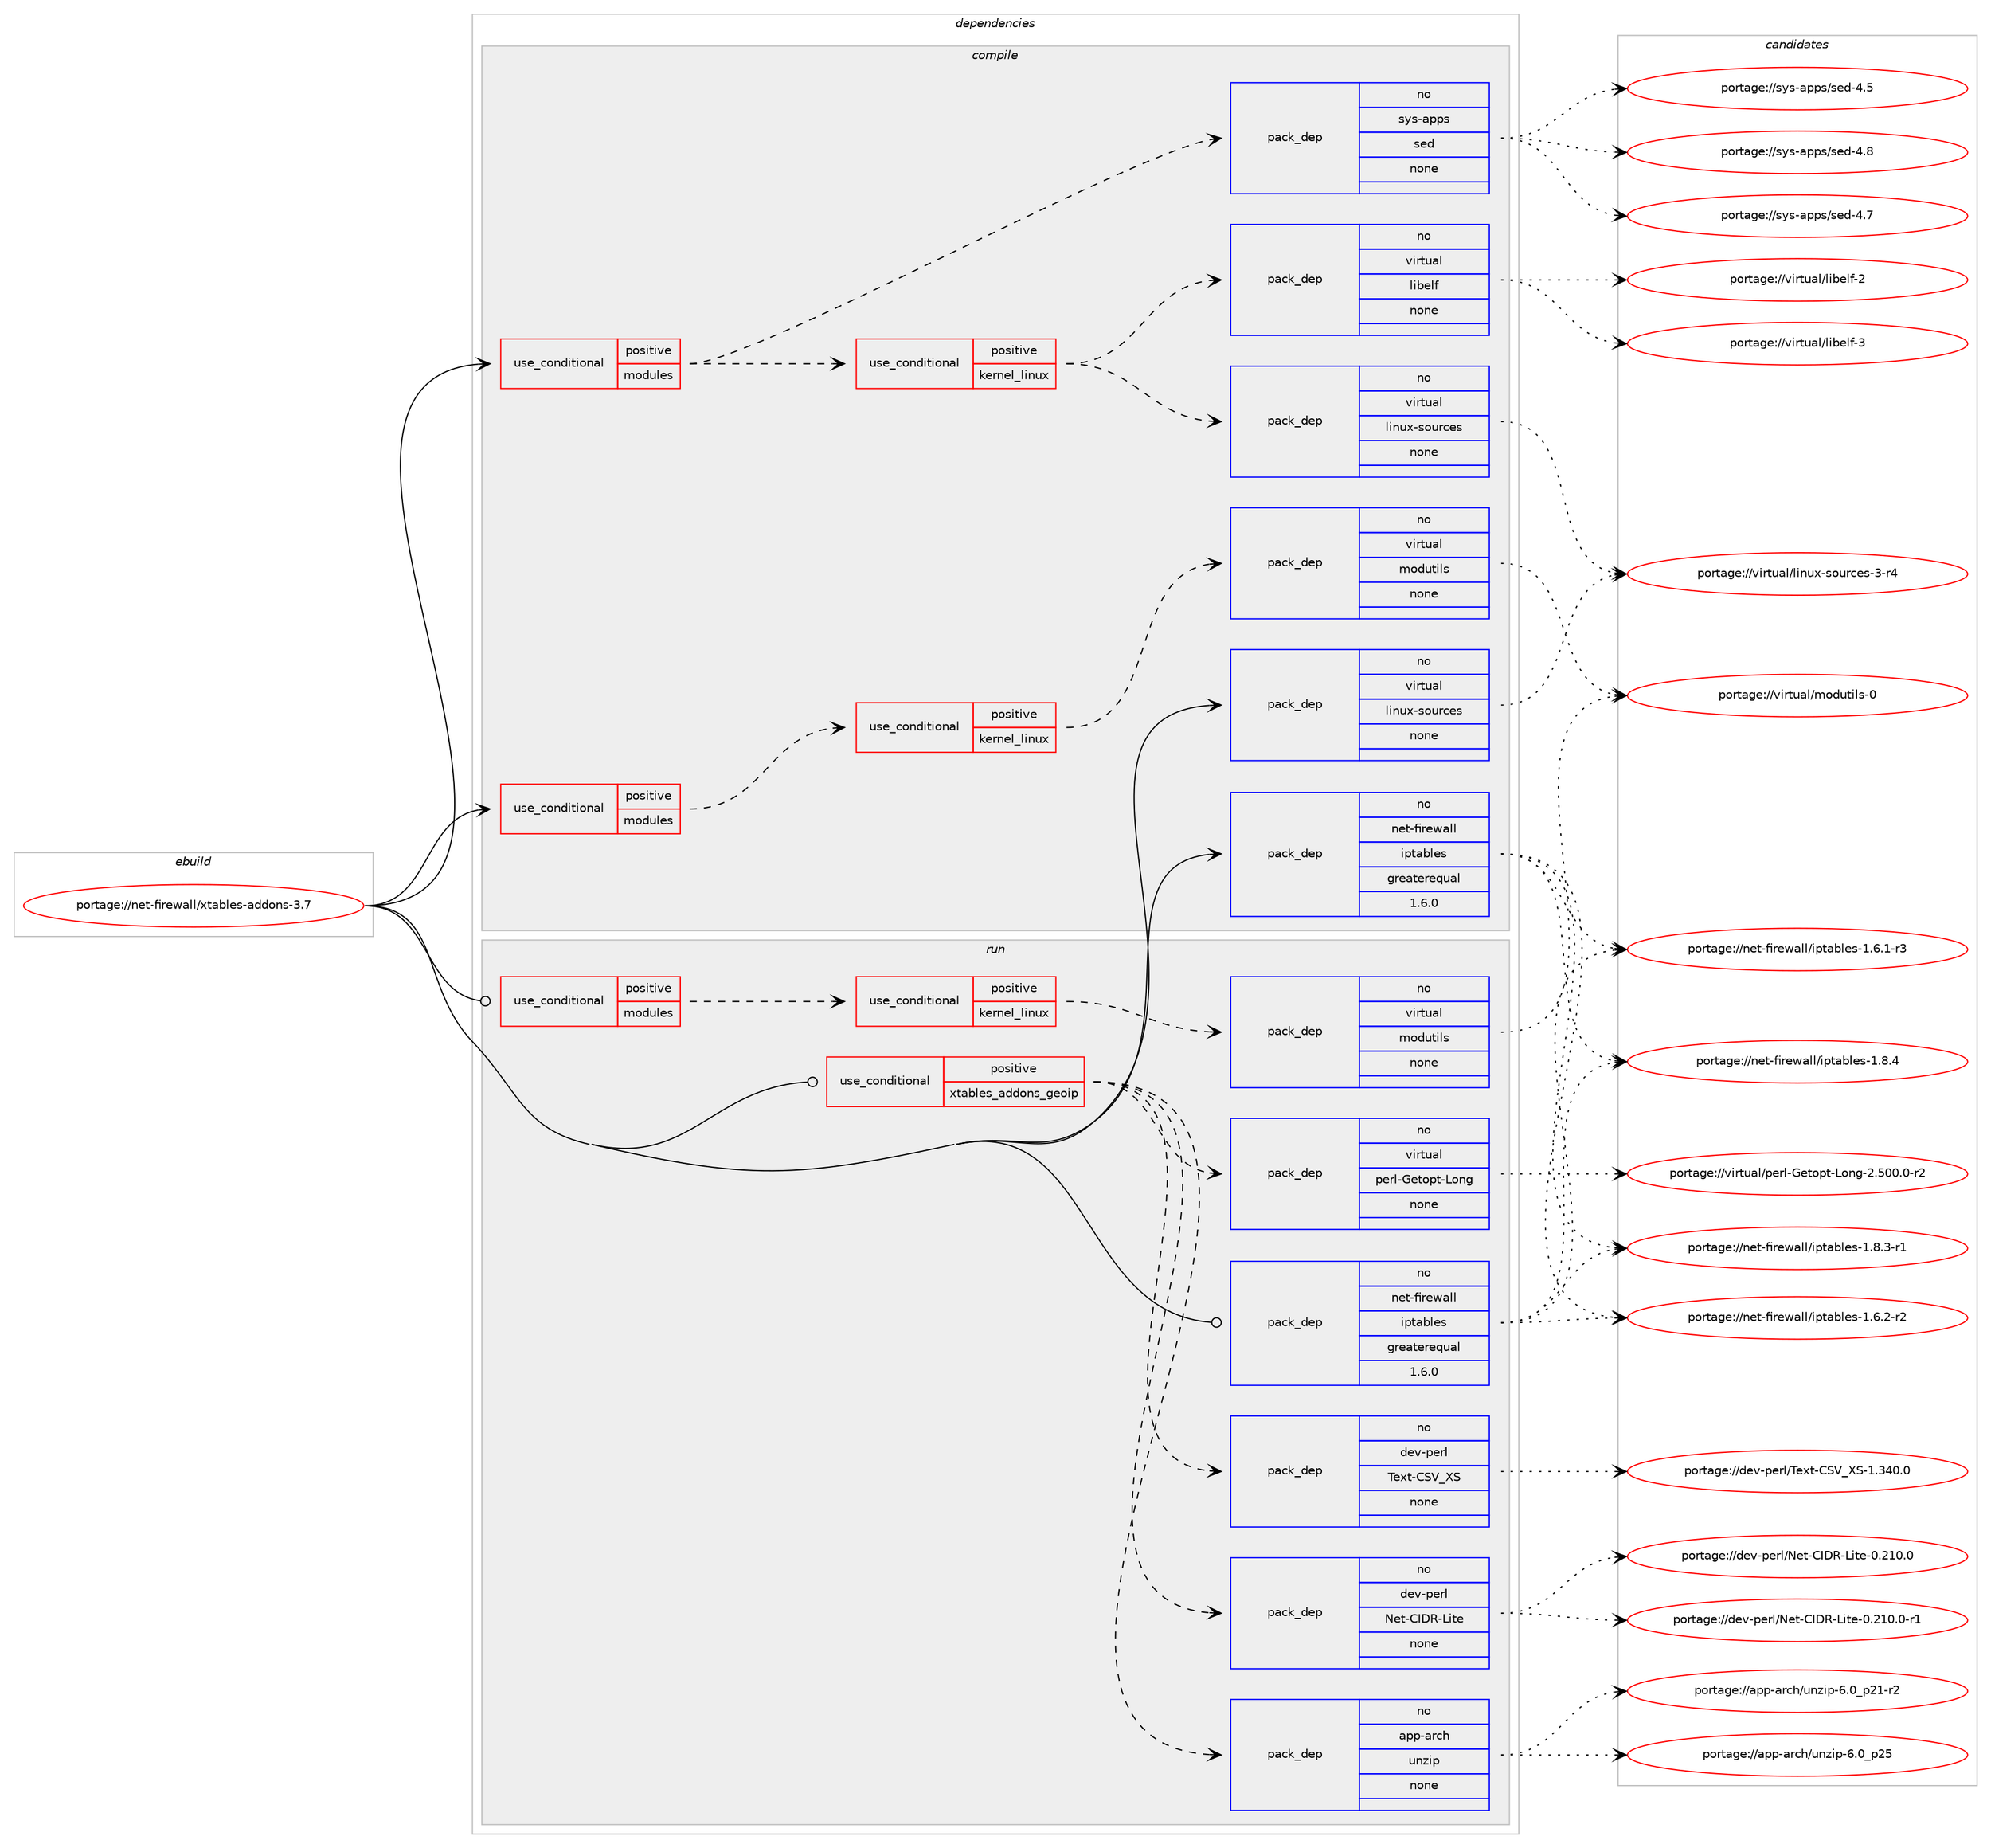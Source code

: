 digraph prolog {

# *************
# Graph options
# *************

newrank=true;
concentrate=true;
compound=true;
graph [rankdir=LR,fontname=Helvetica,fontsize=10,ranksep=1.5];#, ranksep=2.5, nodesep=0.2];
edge  [arrowhead=vee];
node  [fontname=Helvetica,fontsize=10];

# **********
# The ebuild
# **********

subgraph cluster_leftcol {
color=gray;
rank=same;
label=<<i>ebuild</i>>;
id [label="portage://net-firewall/xtables-addons-3.7", color=red, width=4, href="../net-firewall/xtables-addons-3.7.svg"];
}

# ****************
# The dependencies
# ****************

subgraph cluster_midcol {
color=gray;
label=<<i>dependencies</i>>;
subgraph cluster_compile {
fillcolor="#eeeeee";
style=filled;
label=<<i>compile</i>>;
subgraph cond12713 {
dependency62869 [label=<<TABLE BORDER="0" CELLBORDER="1" CELLSPACING="0" CELLPADDING="4"><TR><TD ROWSPAN="3" CELLPADDING="10">use_conditional</TD></TR><TR><TD>positive</TD></TR><TR><TD>modules</TD></TR></TABLE>>, shape=none, color=red];
subgraph cond12714 {
dependency62870 [label=<<TABLE BORDER="0" CELLBORDER="1" CELLSPACING="0" CELLPADDING="4"><TR><TD ROWSPAN="3" CELLPADDING="10">use_conditional</TD></TR><TR><TD>positive</TD></TR><TR><TD>kernel_linux</TD></TR></TABLE>>, shape=none, color=red];
subgraph pack48928 {
dependency62871 [label=<<TABLE BORDER="0" CELLBORDER="1" CELLSPACING="0" CELLPADDING="4" WIDTH="220"><TR><TD ROWSPAN="6" CELLPADDING="30">pack_dep</TD></TR><TR><TD WIDTH="110">no</TD></TR><TR><TD>virtual</TD></TR><TR><TD>modutils</TD></TR><TR><TD>none</TD></TR><TR><TD></TD></TR></TABLE>>, shape=none, color=blue];
}
dependency62870:e -> dependency62871:w [weight=20,style="dashed",arrowhead="vee"];
}
dependency62869:e -> dependency62870:w [weight=20,style="dashed",arrowhead="vee"];
}
id:e -> dependency62869:w [weight=20,style="solid",arrowhead="vee"];
subgraph cond12715 {
dependency62872 [label=<<TABLE BORDER="0" CELLBORDER="1" CELLSPACING="0" CELLPADDING="4"><TR><TD ROWSPAN="3" CELLPADDING="10">use_conditional</TD></TR><TR><TD>positive</TD></TR><TR><TD>modules</TD></TR></TABLE>>, shape=none, color=red];
subgraph pack48929 {
dependency62873 [label=<<TABLE BORDER="0" CELLBORDER="1" CELLSPACING="0" CELLPADDING="4" WIDTH="220"><TR><TD ROWSPAN="6" CELLPADDING="30">pack_dep</TD></TR><TR><TD WIDTH="110">no</TD></TR><TR><TD>sys-apps</TD></TR><TR><TD>sed</TD></TR><TR><TD>none</TD></TR><TR><TD></TD></TR></TABLE>>, shape=none, color=blue];
}
dependency62872:e -> dependency62873:w [weight=20,style="dashed",arrowhead="vee"];
subgraph cond12716 {
dependency62874 [label=<<TABLE BORDER="0" CELLBORDER="1" CELLSPACING="0" CELLPADDING="4"><TR><TD ROWSPAN="3" CELLPADDING="10">use_conditional</TD></TR><TR><TD>positive</TD></TR><TR><TD>kernel_linux</TD></TR></TABLE>>, shape=none, color=red];
subgraph pack48930 {
dependency62875 [label=<<TABLE BORDER="0" CELLBORDER="1" CELLSPACING="0" CELLPADDING="4" WIDTH="220"><TR><TD ROWSPAN="6" CELLPADDING="30">pack_dep</TD></TR><TR><TD WIDTH="110">no</TD></TR><TR><TD>virtual</TD></TR><TR><TD>linux-sources</TD></TR><TR><TD>none</TD></TR><TR><TD></TD></TR></TABLE>>, shape=none, color=blue];
}
dependency62874:e -> dependency62875:w [weight=20,style="dashed",arrowhead="vee"];
subgraph pack48931 {
dependency62876 [label=<<TABLE BORDER="0" CELLBORDER="1" CELLSPACING="0" CELLPADDING="4" WIDTH="220"><TR><TD ROWSPAN="6" CELLPADDING="30">pack_dep</TD></TR><TR><TD WIDTH="110">no</TD></TR><TR><TD>virtual</TD></TR><TR><TD>libelf</TD></TR><TR><TD>none</TD></TR><TR><TD></TD></TR></TABLE>>, shape=none, color=blue];
}
dependency62874:e -> dependency62876:w [weight=20,style="dashed",arrowhead="vee"];
}
dependency62872:e -> dependency62874:w [weight=20,style="dashed",arrowhead="vee"];
}
id:e -> dependency62872:w [weight=20,style="solid",arrowhead="vee"];
subgraph pack48932 {
dependency62877 [label=<<TABLE BORDER="0" CELLBORDER="1" CELLSPACING="0" CELLPADDING="4" WIDTH="220"><TR><TD ROWSPAN="6" CELLPADDING="30">pack_dep</TD></TR><TR><TD WIDTH="110">no</TD></TR><TR><TD>net-firewall</TD></TR><TR><TD>iptables</TD></TR><TR><TD>greaterequal</TD></TR><TR><TD>1.6.0</TD></TR></TABLE>>, shape=none, color=blue];
}
id:e -> dependency62877:w [weight=20,style="solid",arrowhead="vee"];
subgraph pack48933 {
dependency62878 [label=<<TABLE BORDER="0" CELLBORDER="1" CELLSPACING="0" CELLPADDING="4" WIDTH="220"><TR><TD ROWSPAN="6" CELLPADDING="30">pack_dep</TD></TR><TR><TD WIDTH="110">no</TD></TR><TR><TD>virtual</TD></TR><TR><TD>linux-sources</TD></TR><TR><TD>none</TD></TR><TR><TD></TD></TR></TABLE>>, shape=none, color=blue];
}
id:e -> dependency62878:w [weight=20,style="solid",arrowhead="vee"];
}
subgraph cluster_compileandrun {
fillcolor="#eeeeee";
style=filled;
label=<<i>compile and run</i>>;
}
subgraph cluster_run {
fillcolor="#eeeeee";
style=filled;
label=<<i>run</i>>;
subgraph cond12717 {
dependency62879 [label=<<TABLE BORDER="0" CELLBORDER="1" CELLSPACING="0" CELLPADDING="4"><TR><TD ROWSPAN="3" CELLPADDING="10">use_conditional</TD></TR><TR><TD>positive</TD></TR><TR><TD>modules</TD></TR></TABLE>>, shape=none, color=red];
subgraph cond12718 {
dependency62880 [label=<<TABLE BORDER="0" CELLBORDER="1" CELLSPACING="0" CELLPADDING="4"><TR><TD ROWSPAN="3" CELLPADDING="10">use_conditional</TD></TR><TR><TD>positive</TD></TR><TR><TD>kernel_linux</TD></TR></TABLE>>, shape=none, color=red];
subgraph pack48934 {
dependency62881 [label=<<TABLE BORDER="0" CELLBORDER="1" CELLSPACING="0" CELLPADDING="4" WIDTH="220"><TR><TD ROWSPAN="6" CELLPADDING="30">pack_dep</TD></TR><TR><TD WIDTH="110">no</TD></TR><TR><TD>virtual</TD></TR><TR><TD>modutils</TD></TR><TR><TD>none</TD></TR><TR><TD></TD></TR></TABLE>>, shape=none, color=blue];
}
dependency62880:e -> dependency62881:w [weight=20,style="dashed",arrowhead="vee"];
}
dependency62879:e -> dependency62880:w [weight=20,style="dashed",arrowhead="vee"];
}
id:e -> dependency62879:w [weight=20,style="solid",arrowhead="odot"];
subgraph cond12719 {
dependency62882 [label=<<TABLE BORDER="0" CELLBORDER="1" CELLSPACING="0" CELLPADDING="4"><TR><TD ROWSPAN="3" CELLPADDING="10">use_conditional</TD></TR><TR><TD>positive</TD></TR><TR><TD>xtables_addons_geoip</TD></TR></TABLE>>, shape=none, color=red];
subgraph pack48935 {
dependency62883 [label=<<TABLE BORDER="0" CELLBORDER="1" CELLSPACING="0" CELLPADDING="4" WIDTH="220"><TR><TD ROWSPAN="6" CELLPADDING="30">pack_dep</TD></TR><TR><TD WIDTH="110">no</TD></TR><TR><TD>app-arch</TD></TR><TR><TD>unzip</TD></TR><TR><TD>none</TD></TR><TR><TD></TD></TR></TABLE>>, shape=none, color=blue];
}
dependency62882:e -> dependency62883:w [weight=20,style="dashed",arrowhead="vee"];
subgraph pack48936 {
dependency62884 [label=<<TABLE BORDER="0" CELLBORDER="1" CELLSPACING="0" CELLPADDING="4" WIDTH="220"><TR><TD ROWSPAN="6" CELLPADDING="30">pack_dep</TD></TR><TR><TD WIDTH="110">no</TD></TR><TR><TD>dev-perl</TD></TR><TR><TD>Net-CIDR-Lite</TD></TR><TR><TD>none</TD></TR><TR><TD></TD></TR></TABLE>>, shape=none, color=blue];
}
dependency62882:e -> dependency62884:w [weight=20,style="dashed",arrowhead="vee"];
subgraph pack48937 {
dependency62885 [label=<<TABLE BORDER="0" CELLBORDER="1" CELLSPACING="0" CELLPADDING="4" WIDTH="220"><TR><TD ROWSPAN="6" CELLPADDING="30">pack_dep</TD></TR><TR><TD WIDTH="110">no</TD></TR><TR><TD>dev-perl</TD></TR><TR><TD>Text-CSV_XS</TD></TR><TR><TD>none</TD></TR><TR><TD></TD></TR></TABLE>>, shape=none, color=blue];
}
dependency62882:e -> dependency62885:w [weight=20,style="dashed",arrowhead="vee"];
subgraph pack48938 {
dependency62886 [label=<<TABLE BORDER="0" CELLBORDER="1" CELLSPACING="0" CELLPADDING="4" WIDTH="220"><TR><TD ROWSPAN="6" CELLPADDING="30">pack_dep</TD></TR><TR><TD WIDTH="110">no</TD></TR><TR><TD>virtual</TD></TR><TR><TD>perl-Getopt-Long</TD></TR><TR><TD>none</TD></TR><TR><TD></TD></TR></TABLE>>, shape=none, color=blue];
}
dependency62882:e -> dependency62886:w [weight=20,style="dashed",arrowhead="vee"];
}
id:e -> dependency62882:w [weight=20,style="solid",arrowhead="odot"];
subgraph pack48939 {
dependency62887 [label=<<TABLE BORDER="0" CELLBORDER="1" CELLSPACING="0" CELLPADDING="4" WIDTH="220"><TR><TD ROWSPAN="6" CELLPADDING="30">pack_dep</TD></TR><TR><TD WIDTH="110">no</TD></TR><TR><TD>net-firewall</TD></TR><TR><TD>iptables</TD></TR><TR><TD>greaterequal</TD></TR><TR><TD>1.6.0</TD></TR></TABLE>>, shape=none, color=blue];
}
id:e -> dependency62887:w [weight=20,style="solid",arrowhead="odot"];
}
}

# **************
# The candidates
# **************

subgraph cluster_choices {
rank=same;
color=gray;
label=<<i>candidates</i>>;

subgraph choice48928 {
color=black;
nodesep=1;
choice11810511411611797108471091111001171161051081154548 [label="portage://virtual/modutils-0", color=red, width=4,href="../virtual/modutils-0.svg"];
dependency62871:e -> choice11810511411611797108471091111001171161051081154548:w [style=dotted,weight="100"];
}
subgraph choice48929 {
color=black;
nodesep=1;
choice11512111545971121121154711510110045524656 [label="portage://sys-apps/sed-4.8", color=red, width=4,href="../sys-apps/sed-4.8.svg"];
choice11512111545971121121154711510110045524655 [label="portage://sys-apps/sed-4.7", color=red, width=4,href="../sys-apps/sed-4.7.svg"];
choice11512111545971121121154711510110045524653 [label="portage://sys-apps/sed-4.5", color=red, width=4,href="../sys-apps/sed-4.5.svg"];
dependency62873:e -> choice11512111545971121121154711510110045524656:w [style=dotted,weight="100"];
dependency62873:e -> choice11512111545971121121154711510110045524655:w [style=dotted,weight="100"];
dependency62873:e -> choice11512111545971121121154711510110045524653:w [style=dotted,weight="100"];
}
subgraph choice48930 {
color=black;
nodesep=1;
choice1181051141161179710847108105110117120451151111171149910111545514511452 [label="portage://virtual/linux-sources-3-r4", color=red, width=4,href="../virtual/linux-sources-3-r4.svg"];
dependency62875:e -> choice1181051141161179710847108105110117120451151111171149910111545514511452:w [style=dotted,weight="100"];
}
subgraph choice48931 {
color=black;
nodesep=1;
choice1181051141161179710847108105981011081024551 [label="portage://virtual/libelf-3", color=red, width=4,href="../virtual/libelf-3.svg"];
choice1181051141161179710847108105981011081024550 [label="portage://virtual/libelf-2", color=red, width=4,href="../virtual/libelf-2.svg"];
dependency62876:e -> choice1181051141161179710847108105981011081024551:w [style=dotted,weight="100"];
dependency62876:e -> choice1181051141161179710847108105981011081024550:w [style=dotted,weight="100"];
}
subgraph choice48932 {
color=black;
nodesep=1;
choice1101011164510210511410111997108108471051121169798108101115454946564652 [label="portage://net-firewall/iptables-1.8.4", color=red, width=4,href="../net-firewall/iptables-1.8.4.svg"];
choice11010111645102105114101119971081084710511211697981081011154549465646514511449 [label="portage://net-firewall/iptables-1.8.3-r1", color=red, width=4,href="../net-firewall/iptables-1.8.3-r1.svg"];
choice11010111645102105114101119971081084710511211697981081011154549465446504511450 [label="portage://net-firewall/iptables-1.6.2-r2", color=red, width=4,href="../net-firewall/iptables-1.6.2-r2.svg"];
choice11010111645102105114101119971081084710511211697981081011154549465446494511451 [label="portage://net-firewall/iptables-1.6.1-r3", color=red, width=4,href="../net-firewall/iptables-1.6.1-r3.svg"];
dependency62877:e -> choice1101011164510210511410111997108108471051121169798108101115454946564652:w [style=dotted,weight="100"];
dependency62877:e -> choice11010111645102105114101119971081084710511211697981081011154549465646514511449:w [style=dotted,weight="100"];
dependency62877:e -> choice11010111645102105114101119971081084710511211697981081011154549465446504511450:w [style=dotted,weight="100"];
dependency62877:e -> choice11010111645102105114101119971081084710511211697981081011154549465446494511451:w [style=dotted,weight="100"];
}
subgraph choice48933 {
color=black;
nodesep=1;
choice1181051141161179710847108105110117120451151111171149910111545514511452 [label="portage://virtual/linux-sources-3-r4", color=red, width=4,href="../virtual/linux-sources-3-r4.svg"];
dependency62878:e -> choice1181051141161179710847108105110117120451151111171149910111545514511452:w [style=dotted,weight="100"];
}
subgraph choice48934 {
color=black;
nodesep=1;
choice11810511411611797108471091111001171161051081154548 [label="portage://virtual/modutils-0", color=red, width=4,href="../virtual/modutils-0.svg"];
dependency62881:e -> choice11810511411611797108471091111001171161051081154548:w [style=dotted,weight="100"];
}
subgraph choice48935 {
color=black;
nodesep=1;
choice971121124597114991044711711012210511245544648951125053 [label="portage://app-arch/unzip-6.0_p25", color=red, width=4,href="../app-arch/unzip-6.0_p25.svg"];
choice9711211245971149910447117110122105112455446489511250494511450 [label="portage://app-arch/unzip-6.0_p21-r2", color=red, width=4,href="../app-arch/unzip-6.0_p21-r2.svg"];
dependency62883:e -> choice971121124597114991044711711012210511245544648951125053:w [style=dotted,weight="100"];
dependency62883:e -> choice9711211245971149910447117110122105112455446489511250494511450:w [style=dotted,weight="100"];
}
subgraph choice48936 {
color=black;
nodesep=1;
choice1001011184511210111410847781011164567736882457610511610145484650494846484511449 [label="portage://dev-perl/Net-CIDR-Lite-0.210.0-r1", color=red, width=4,href="../dev-perl/Net-CIDR-Lite-0.210.0-r1.svg"];
choice100101118451121011141084778101116456773688245761051161014548465049484648 [label="portage://dev-perl/Net-CIDR-Lite-0.210.0", color=red, width=4,href="../dev-perl/Net-CIDR-Lite-0.210.0.svg"];
dependency62884:e -> choice1001011184511210111410847781011164567736882457610511610145484650494846484511449:w [style=dotted,weight="100"];
dependency62884:e -> choice100101118451121011141084778101116456773688245761051161014548465049484648:w [style=dotted,weight="100"];
}
subgraph choice48937 {
color=black;
nodesep=1;
choice100101118451121011141084784101120116456783869588834549465152484648 [label="portage://dev-perl/Text-CSV_XS-1.340.0", color=red, width=4,href="../dev-perl/Text-CSV_XS-1.340.0.svg"];
dependency62885:e -> choice100101118451121011141084784101120116456783869588834549465152484648:w [style=dotted,weight="100"];
}
subgraph choice48938 {
color=black;
nodesep=1;
choice11810511411611797108471121011141084571101116111112116457611111010345504653484846484511450 [label="portage://virtual/perl-Getopt-Long-2.500.0-r2", color=red, width=4,href="../virtual/perl-Getopt-Long-2.500.0-r2.svg"];
dependency62886:e -> choice11810511411611797108471121011141084571101116111112116457611111010345504653484846484511450:w [style=dotted,weight="100"];
}
subgraph choice48939 {
color=black;
nodesep=1;
choice1101011164510210511410111997108108471051121169798108101115454946564652 [label="portage://net-firewall/iptables-1.8.4", color=red, width=4,href="../net-firewall/iptables-1.8.4.svg"];
choice11010111645102105114101119971081084710511211697981081011154549465646514511449 [label="portage://net-firewall/iptables-1.8.3-r1", color=red, width=4,href="../net-firewall/iptables-1.8.3-r1.svg"];
choice11010111645102105114101119971081084710511211697981081011154549465446504511450 [label="portage://net-firewall/iptables-1.6.2-r2", color=red, width=4,href="../net-firewall/iptables-1.6.2-r2.svg"];
choice11010111645102105114101119971081084710511211697981081011154549465446494511451 [label="portage://net-firewall/iptables-1.6.1-r3", color=red, width=4,href="../net-firewall/iptables-1.6.1-r3.svg"];
dependency62887:e -> choice1101011164510210511410111997108108471051121169798108101115454946564652:w [style=dotted,weight="100"];
dependency62887:e -> choice11010111645102105114101119971081084710511211697981081011154549465646514511449:w [style=dotted,weight="100"];
dependency62887:e -> choice11010111645102105114101119971081084710511211697981081011154549465446504511450:w [style=dotted,weight="100"];
dependency62887:e -> choice11010111645102105114101119971081084710511211697981081011154549465446494511451:w [style=dotted,weight="100"];
}
}

}
